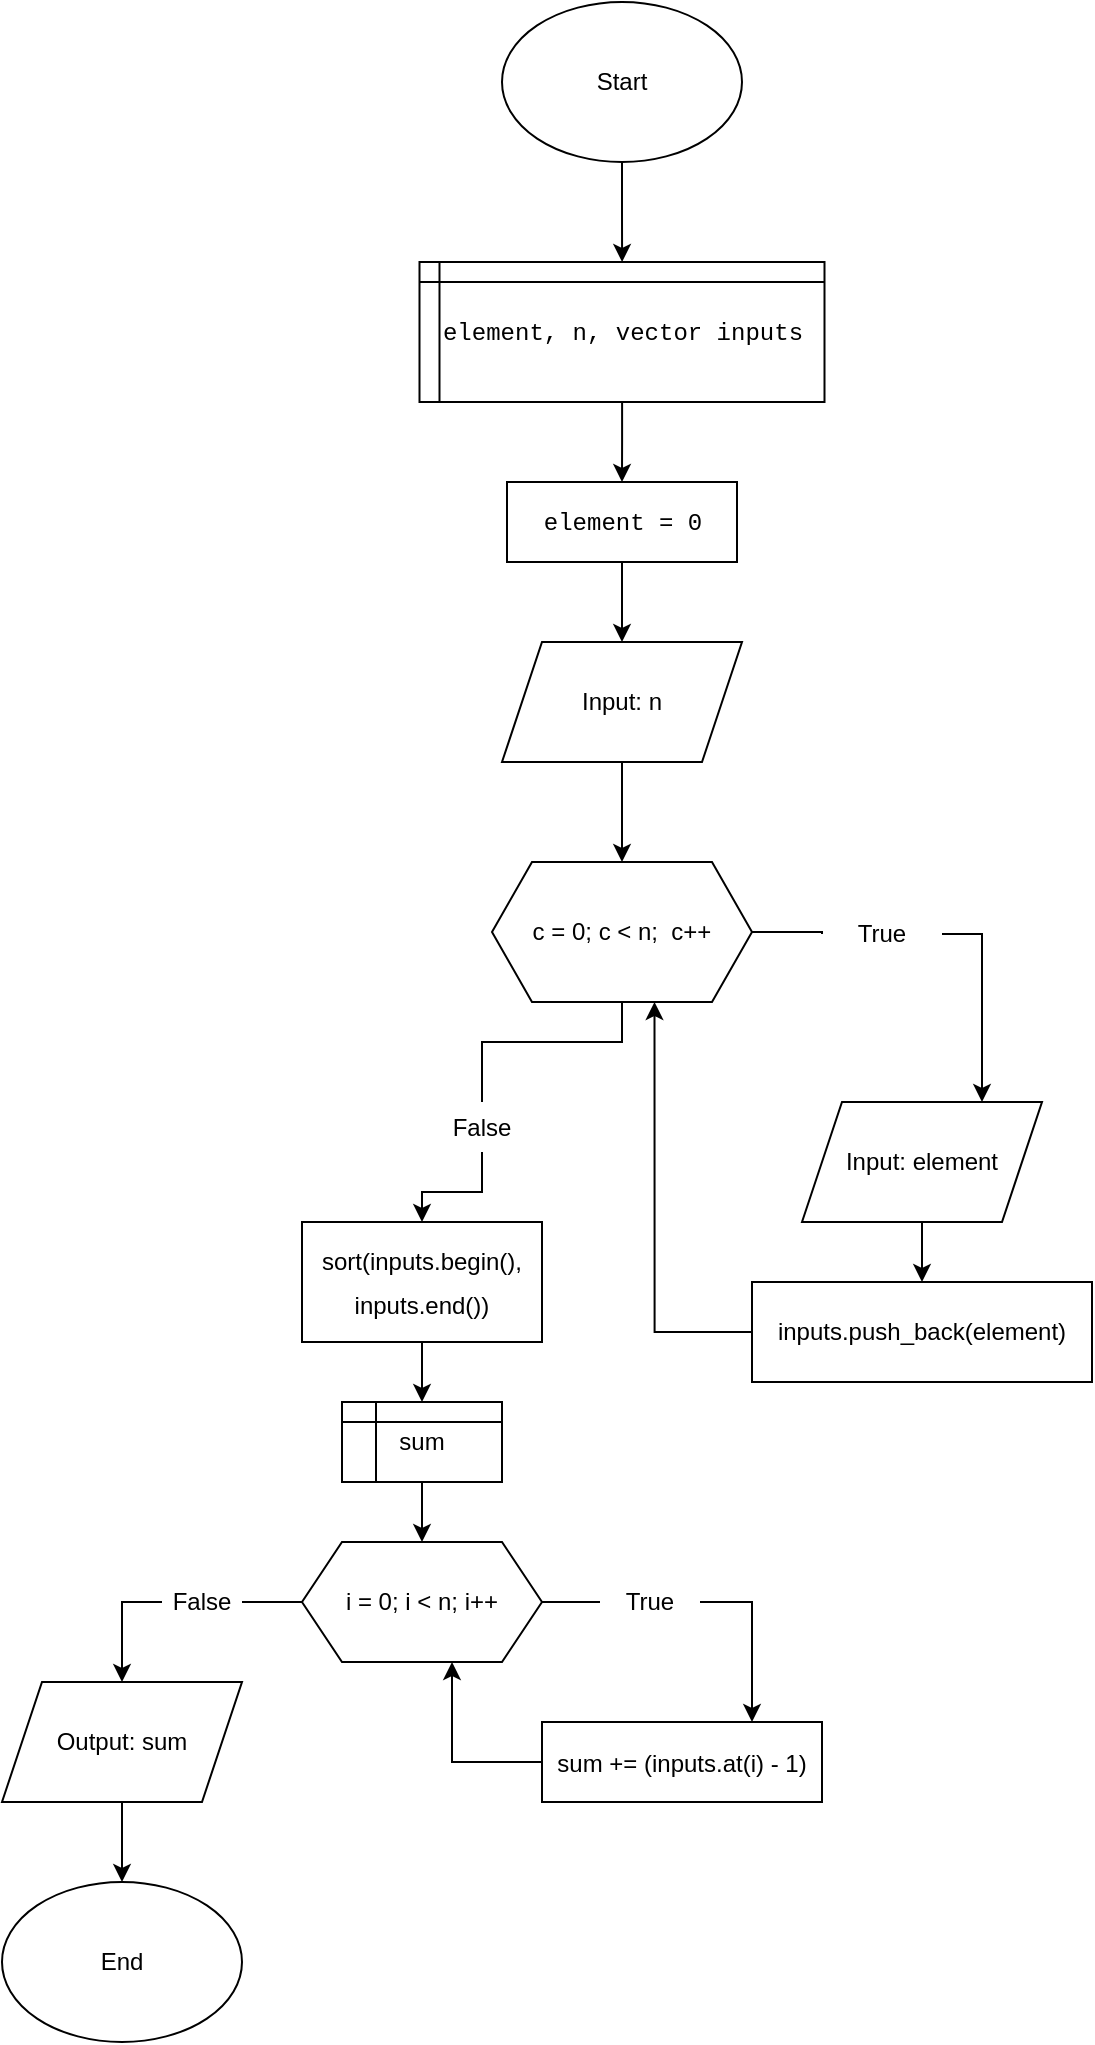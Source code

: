 <mxfile version="24.9.3">
  <diagram id="C5RBs43oDa-KdzZeNtuy" name="Page-1">
    <mxGraphModel dx="1062" dy="586" grid="1" gridSize="10" guides="1" tooltips="1" connect="1" arrows="1" fold="1" page="1" pageScale="1" pageWidth="827" pageHeight="1169" math="0" shadow="0">
      <root>
        <mxCell id="WIyWlLk6GJQsqaUBKTNV-0" />
        <mxCell id="WIyWlLk6GJQsqaUBKTNV-1" parent="WIyWlLk6GJQsqaUBKTNV-0" />
        <mxCell id="Br24ICafhy1wDNoyXPe8-2" value="" style="edgeStyle=orthogonalEdgeStyle;rounded=0;orthogonalLoop=1;jettySize=auto;html=1;" edge="1" parent="WIyWlLk6GJQsqaUBKTNV-1" source="Br24ICafhy1wDNoyXPe8-0" target="Br24ICafhy1wDNoyXPe8-1">
          <mxGeometry relative="1" as="geometry" />
        </mxCell>
        <mxCell id="Br24ICafhy1wDNoyXPe8-0" value="Start" style="ellipse;whiteSpace=wrap;html=1;" vertex="1" parent="WIyWlLk6GJQsqaUBKTNV-1">
          <mxGeometry x="340" y="40" width="120" height="80" as="geometry" />
        </mxCell>
        <mxCell id="Br24ICafhy1wDNoyXPe8-78" value="" style="edgeStyle=orthogonalEdgeStyle;rounded=0;orthogonalLoop=1;jettySize=auto;html=1;" edge="1" parent="WIyWlLk6GJQsqaUBKTNV-1" source="Br24ICafhy1wDNoyXPe8-1" target="Br24ICafhy1wDNoyXPe8-64">
          <mxGeometry relative="1" as="geometry" />
        </mxCell>
        <mxCell id="Br24ICafhy1wDNoyXPe8-1" value="&lt;div style=&quot;font-family: Consolas, &amp;quot;Courier New&amp;quot;, monospace; line-height: 22px; white-space: pre;&quot;&gt;element, n, vector inputs&lt;/div&gt;" style="shape=internalStorage;whiteSpace=wrap;html=1;backgroundOutline=1;dx=10;dy=10;" vertex="1" parent="WIyWlLk6GJQsqaUBKTNV-1">
          <mxGeometry x="298.75" y="170" width="202.5" height="70" as="geometry" />
        </mxCell>
        <mxCell id="Br24ICafhy1wDNoyXPe8-97" value="" style="edgeStyle=orthogonalEdgeStyle;rounded=0;orthogonalLoop=1;jettySize=auto;html=1;" edge="1" parent="WIyWlLk6GJQsqaUBKTNV-1" source="Br24ICafhy1wDNoyXPe8-64" target="Br24ICafhy1wDNoyXPe8-96">
          <mxGeometry relative="1" as="geometry" />
        </mxCell>
        <mxCell id="Br24ICafhy1wDNoyXPe8-64" value="&lt;div style=&quot;line-height: 22px; white-space: pre;&quot;&gt;&lt;font face=&quot;Consolas, Courier New, monospace&quot;&gt;element = 0&lt;/font&gt;&lt;/div&gt;" style="rounded=0;whiteSpace=wrap;html=1;" vertex="1" parent="WIyWlLk6GJQsqaUBKTNV-1">
          <mxGeometry x="342.5" y="280" width="115" height="40" as="geometry" />
        </mxCell>
        <mxCell id="Br24ICafhy1wDNoyXPe8-68" value="End" style="ellipse;whiteSpace=wrap;html=1;" vertex="1" parent="WIyWlLk6GJQsqaUBKTNV-1">
          <mxGeometry x="90" y="980" width="120" height="80" as="geometry" />
        </mxCell>
        <mxCell id="Br24ICafhy1wDNoyXPe8-99" value="" style="edgeStyle=orthogonalEdgeStyle;rounded=0;orthogonalLoop=1;jettySize=auto;html=1;" edge="1" parent="WIyWlLk6GJQsqaUBKTNV-1" source="Br24ICafhy1wDNoyXPe8-96" target="Br24ICafhy1wDNoyXPe8-98">
          <mxGeometry relative="1" as="geometry" />
        </mxCell>
        <mxCell id="Br24ICafhy1wDNoyXPe8-96" value="Input: n" style="shape=parallelogram;perimeter=parallelogramPerimeter;whiteSpace=wrap;html=1;fixedSize=1;" vertex="1" parent="WIyWlLk6GJQsqaUBKTNV-1">
          <mxGeometry x="340" y="360" width="120" height="60" as="geometry" />
        </mxCell>
        <mxCell id="Br24ICafhy1wDNoyXPe8-101" style="edgeStyle=orthogonalEdgeStyle;rounded=0;orthogonalLoop=1;jettySize=auto;html=1;entryX=0.75;entryY=0;entryDx=0;entryDy=0;exitX=1;exitY=0.5;exitDx=0;exitDy=0;" edge="1" parent="WIyWlLk6GJQsqaUBKTNV-1" source="Br24ICafhy1wDNoyXPe8-103" target="Br24ICafhy1wDNoyXPe8-100">
          <mxGeometry relative="1" as="geometry" />
        </mxCell>
        <mxCell id="Br24ICafhy1wDNoyXPe8-108" style="edgeStyle=orthogonalEdgeStyle;rounded=0;orthogonalLoop=1;jettySize=auto;html=1;entryX=0.5;entryY=0;entryDx=0;entryDy=0;" edge="1" parent="WIyWlLk6GJQsqaUBKTNV-1" source="Br24ICafhy1wDNoyXPe8-110" target="Br24ICafhy1wDNoyXPe8-107">
          <mxGeometry relative="1" as="geometry" />
        </mxCell>
        <mxCell id="Br24ICafhy1wDNoyXPe8-98" value="c = 0; c &amp;lt; n;&amp;nbsp; c++" style="shape=hexagon;perimeter=hexagonPerimeter2;whiteSpace=wrap;html=1;fixedSize=1;" vertex="1" parent="WIyWlLk6GJQsqaUBKTNV-1">
          <mxGeometry x="335" y="470" width="130" height="70" as="geometry" />
        </mxCell>
        <mxCell id="Br24ICafhy1wDNoyXPe8-105" value="" style="edgeStyle=orthogonalEdgeStyle;rounded=0;orthogonalLoop=1;jettySize=auto;html=1;" edge="1" parent="WIyWlLk6GJQsqaUBKTNV-1" source="Br24ICafhy1wDNoyXPe8-100" target="Br24ICafhy1wDNoyXPe8-104">
          <mxGeometry relative="1" as="geometry" />
        </mxCell>
        <mxCell id="Br24ICafhy1wDNoyXPe8-100" value="Input: element" style="shape=parallelogram;perimeter=parallelogramPerimeter;whiteSpace=wrap;html=1;fixedSize=1;" vertex="1" parent="WIyWlLk6GJQsqaUBKTNV-1">
          <mxGeometry x="490" y="590" width="120" height="60" as="geometry" />
        </mxCell>
        <mxCell id="Br24ICafhy1wDNoyXPe8-102" value="" style="edgeStyle=orthogonalEdgeStyle;rounded=0;orthogonalLoop=1;jettySize=auto;html=1;entryX=0;entryY=0.5;entryDx=0;entryDy=0;exitX=1;exitY=0.5;exitDx=0;exitDy=0;endArrow=none;endFill=0;" edge="1" parent="WIyWlLk6GJQsqaUBKTNV-1" source="Br24ICafhy1wDNoyXPe8-98" target="Br24ICafhy1wDNoyXPe8-103">
          <mxGeometry relative="1" as="geometry">
            <mxPoint x="465" y="505" as="sourcePoint" />
            <mxPoint x="530" y="590" as="targetPoint" />
          </mxGeometry>
        </mxCell>
        <mxCell id="Br24ICafhy1wDNoyXPe8-103" value="True" style="text;html=1;align=center;verticalAlign=middle;whiteSpace=wrap;rounded=0;" vertex="1" parent="WIyWlLk6GJQsqaUBKTNV-1">
          <mxGeometry x="500" y="491" width="60" height="30" as="geometry" />
        </mxCell>
        <mxCell id="Br24ICafhy1wDNoyXPe8-106" style="edgeStyle=orthogonalEdgeStyle;rounded=0;orthogonalLoop=1;jettySize=auto;html=1;entryX=0.625;entryY=1;entryDx=0;entryDy=0;exitX=0;exitY=0.5;exitDx=0;exitDy=0;" edge="1" parent="WIyWlLk6GJQsqaUBKTNV-1" source="Br24ICafhy1wDNoyXPe8-104" target="Br24ICafhy1wDNoyXPe8-98">
          <mxGeometry relative="1" as="geometry" />
        </mxCell>
        <mxCell id="Br24ICafhy1wDNoyXPe8-104" value="inputs.push_back(element)" style="rounded=0;whiteSpace=wrap;html=1;" vertex="1" parent="WIyWlLk6GJQsqaUBKTNV-1">
          <mxGeometry x="465" y="680" width="170" height="50" as="geometry" />
        </mxCell>
        <mxCell id="Br24ICafhy1wDNoyXPe8-112" value="" style="edgeStyle=orthogonalEdgeStyle;rounded=0;orthogonalLoop=1;jettySize=auto;html=1;" edge="1" parent="WIyWlLk6GJQsqaUBKTNV-1" source="Br24ICafhy1wDNoyXPe8-107" target="Br24ICafhy1wDNoyXPe8-111">
          <mxGeometry relative="1" as="geometry" />
        </mxCell>
        <mxCell id="Br24ICafhy1wDNoyXPe8-107" value="&lt;div style=&quot;line-height: 22px; white-space: pre;&quot;&gt;&lt;font face=&quot;Helvetica&quot; style=&quot;&quot;&gt;sort(inputs.begin(),&lt;/font&gt;&lt;/div&gt;&lt;div style=&quot;line-height: 22px; white-space: pre;&quot;&gt;&lt;font face=&quot;Helvetica&quot; style=&quot;&quot;&gt;inputs.end())&lt;/font&gt;&lt;/div&gt;" style="rounded=0;whiteSpace=wrap;html=1;" vertex="1" parent="WIyWlLk6GJQsqaUBKTNV-1">
          <mxGeometry x="240" y="650" width="120" height="60" as="geometry" />
        </mxCell>
        <mxCell id="Br24ICafhy1wDNoyXPe8-109" value="" style="edgeStyle=orthogonalEdgeStyle;rounded=0;orthogonalLoop=1;jettySize=auto;html=1;entryX=0.5;entryY=0;entryDx=0;entryDy=0;endArrow=none;endFill=0;" edge="1" parent="WIyWlLk6GJQsqaUBKTNV-1" source="Br24ICafhy1wDNoyXPe8-98" target="Br24ICafhy1wDNoyXPe8-110">
          <mxGeometry relative="1" as="geometry">
            <mxPoint x="400" y="540" as="sourcePoint" />
            <mxPoint x="300" y="620" as="targetPoint" />
            <Array as="points">
              <mxPoint x="400" y="560" />
              <mxPoint x="330" y="560" />
            </Array>
          </mxGeometry>
        </mxCell>
        <mxCell id="Br24ICafhy1wDNoyXPe8-110" value="False" style="text;html=1;align=center;verticalAlign=middle;whiteSpace=wrap;rounded=0;" vertex="1" parent="WIyWlLk6GJQsqaUBKTNV-1">
          <mxGeometry x="300" y="590" width="60" height="25" as="geometry" />
        </mxCell>
        <mxCell id="Br24ICafhy1wDNoyXPe8-118" value="" style="edgeStyle=orthogonalEdgeStyle;rounded=0;orthogonalLoop=1;jettySize=auto;html=1;" edge="1" parent="WIyWlLk6GJQsqaUBKTNV-1" source="Br24ICafhy1wDNoyXPe8-111" target="Br24ICafhy1wDNoyXPe8-113">
          <mxGeometry relative="1" as="geometry" />
        </mxCell>
        <mxCell id="Br24ICafhy1wDNoyXPe8-111" value="sum" style="shape=internalStorage;whiteSpace=wrap;html=1;backgroundOutline=1;dx=17;dy=10;" vertex="1" parent="WIyWlLk6GJQsqaUBKTNV-1">
          <mxGeometry x="260" y="740" width="80" height="40" as="geometry" />
        </mxCell>
        <mxCell id="Br24ICafhy1wDNoyXPe8-115" style="edgeStyle=orthogonalEdgeStyle;rounded=0;orthogonalLoop=1;jettySize=auto;html=1;entryX=0.75;entryY=0;entryDx=0;entryDy=0;exitX=1;exitY=0.5;exitDx=0;exitDy=0;" edge="1" parent="WIyWlLk6GJQsqaUBKTNV-1" source="Br24ICafhy1wDNoyXPe8-117" target="Br24ICafhy1wDNoyXPe8-114">
          <mxGeometry relative="1" as="geometry" />
        </mxCell>
        <mxCell id="Br24ICafhy1wDNoyXPe8-121" style="edgeStyle=orthogonalEdgeStyle;rounded=0;orthogonalLoop=1;jettySize=auto;html=1;entryX=0.5;entryY=0;entryDx=0;entryDy=0;exitX=0;exitY=0.5;exitDx=0;exitDy=0;" edge="1" parent="WIyWlLk6GJQsqaUBKTNV-1" source="Br24ICafhy1wDNoyXPe8-123" target="Br24ICafhy1wDNoyXPe8-120">
          <mxGeometry relative="1" as="geometry" />
        </mxCell>
        <mxCell id="Br24ICafhy1wDNoyXPe8-113" value="i = 0; i &amp;lt; n; i++" style="shape=hexagon;perimeter=hexagonPerimeter2;whiteSpace=wrap;html=1;fixedSize=1;" vertex="1" parent="WIyWlLk6GJQsqaUBKTNV-1">
          <mxGeometry x="240" y="810" width="120" height="60" as="geometry" />
        </mxCell>
        <mxCell id="Br24ICafhy1wDNoyXPe8-119" style="edgeStyle=orthogonalEdgeStyle;rounded=0;orthogonalLoop=1;jettySize=auto;html=1;entryX=0.625;entryY=1;entryDx=0;entryDy=0;exitX=0;exitY=0.5;exitDx=0;exitDy=0;" edge="1" parent="WIyWlLk6GJQsqaUBKTNV-1" source="Br24ICafhy1wDNoyXPe8-114" target="Br24ICafhy1wDNoyXPe8-113">
          <mxGeometry relative="1" as="geometry" />
        </mxCell>
        <mxCell id="Br24ICafhy1wDNoyXPe8-114" value="&lt;div style=&quot;line-height: 22px; white-space: pre;&quot;&gt;&lt;font style=&quot;&quot;&gt;sum += (inputs.at(i) - 1)&lt;/font&gt;&lt;/div&gt;" style="rounded=0;whiteSpace=wrap;html=1;" vertex="1" parent="WIyWlLk6GJQsqaUBKTNV-1">
          <mxGeometry x="360" y="900" width="140" height="40" as="geometry" />
        </mxCell>
        <mxCell id="Br24ICafhy1wDNoyXPe8-116" value="" style="edgeStyle=orthogonalEdgeStyle;rounded=0;orthogonalLoop=1;jettySize=auto;html=1;entryX=0;entryY=0.5;entryDx=0;entryDy=0;exitX=1;exitY=0.5;exitDx=0;exitDy=0;endArrow=none;endFill=0;" edge="1" parent="WIyWlLk6GJQsqaUBKTNV-1" source="Br24ICafhy1wDNoyXPe8-113" target="Br24ICafhy1wDNoyXPe8-117">
          <mxGeometry relative="1" as="geometry">
            <mxPoint x="360" y="840" as="sourcePoint" />
            <mxPoint x="425" y="910" as="targetPoint" />
          </mxGeometry>
        </mxCell>
        <mxCell id="Br24ICafhy1wDNoyXPe8-117" value="True" style="text;html=1;align=center;verticalAlign=middle;whiteSpace=wrap;rounded=0;" vertex="1" parent="WIyWlLk6GJQsqaUBKTNV-1">
          <mxGeometry x="389" y="825" width="50" height="30" as="geometry" />
        </mxCell>
        <mxCell id="Br24ICafhy1wDNoyXPe8-124" value="" style="edgeStyle=orthogonalEdgeStyle;rounded=0;orthogonalLoop=1;jettySize=auto;html=1;" edge="1" parent="WIyWlLk6GJQsqaUBKTNV-1" source="Br24ICafhy1wDNoyXPe8-120" target="Br24ICafhy1wDNoyXPe8-68">
          <mxGeometry relative="1" as="geometry" />
        </mxCell>
        <mxCell id="Br24ICafhy1wDNoyXPe8-120" value="Output: sum" style="shape=parallelogram;perimeter=parallelogramPerimeter;whiteSpace=wrap;html=1;fixedSize=1;" vertex="1" parent="WIyWlLk6GJQsqaUBKTNV-1">
          <mxGeometry x="90" y="880" width="120" height="60" as="geometry" />
        </mxCell>
        <mxCell id="Br24ICafhy1wDNoyXPe8-122" value="" style="edgeStyle=orthogonalEdgeStyle;rounded=0;orthogonalLoop=1;jettySize=auto;html=1;entryX=1;entryY=0.5;entryDx=0;entryDy=0;endArrow=none;endFill=0;" edge="1" parent="WIyWlLk6GJQsqaUBKTNV-1" target="Br24ICafhy1wDNoyXPe8-123">
          <mxGeometry relative="1" as="geometry">
            <mxPoint x="240" y="840" as="sourcePoint" />
            <mxPoint x="150" y="880" as="targetPoint" />
          </mxGeometry>
        </mxCell>
        <mxCell id="Br24ICafhy1wDNoyXPe8-123" value="False" style="text;html=1;align=center;verticalAlign=middle;whiteSpace=wrap;rounded=0;" vertex="1" parent="WIyWlLk6GJQsqaUBKTNV-1">
          <mxGeometry x="170" y="828" width="40" height="24" as="geometry" />
        </mxCell>
      </root>
    </mxGraphModel>
  </diagram>
</mxfile>
